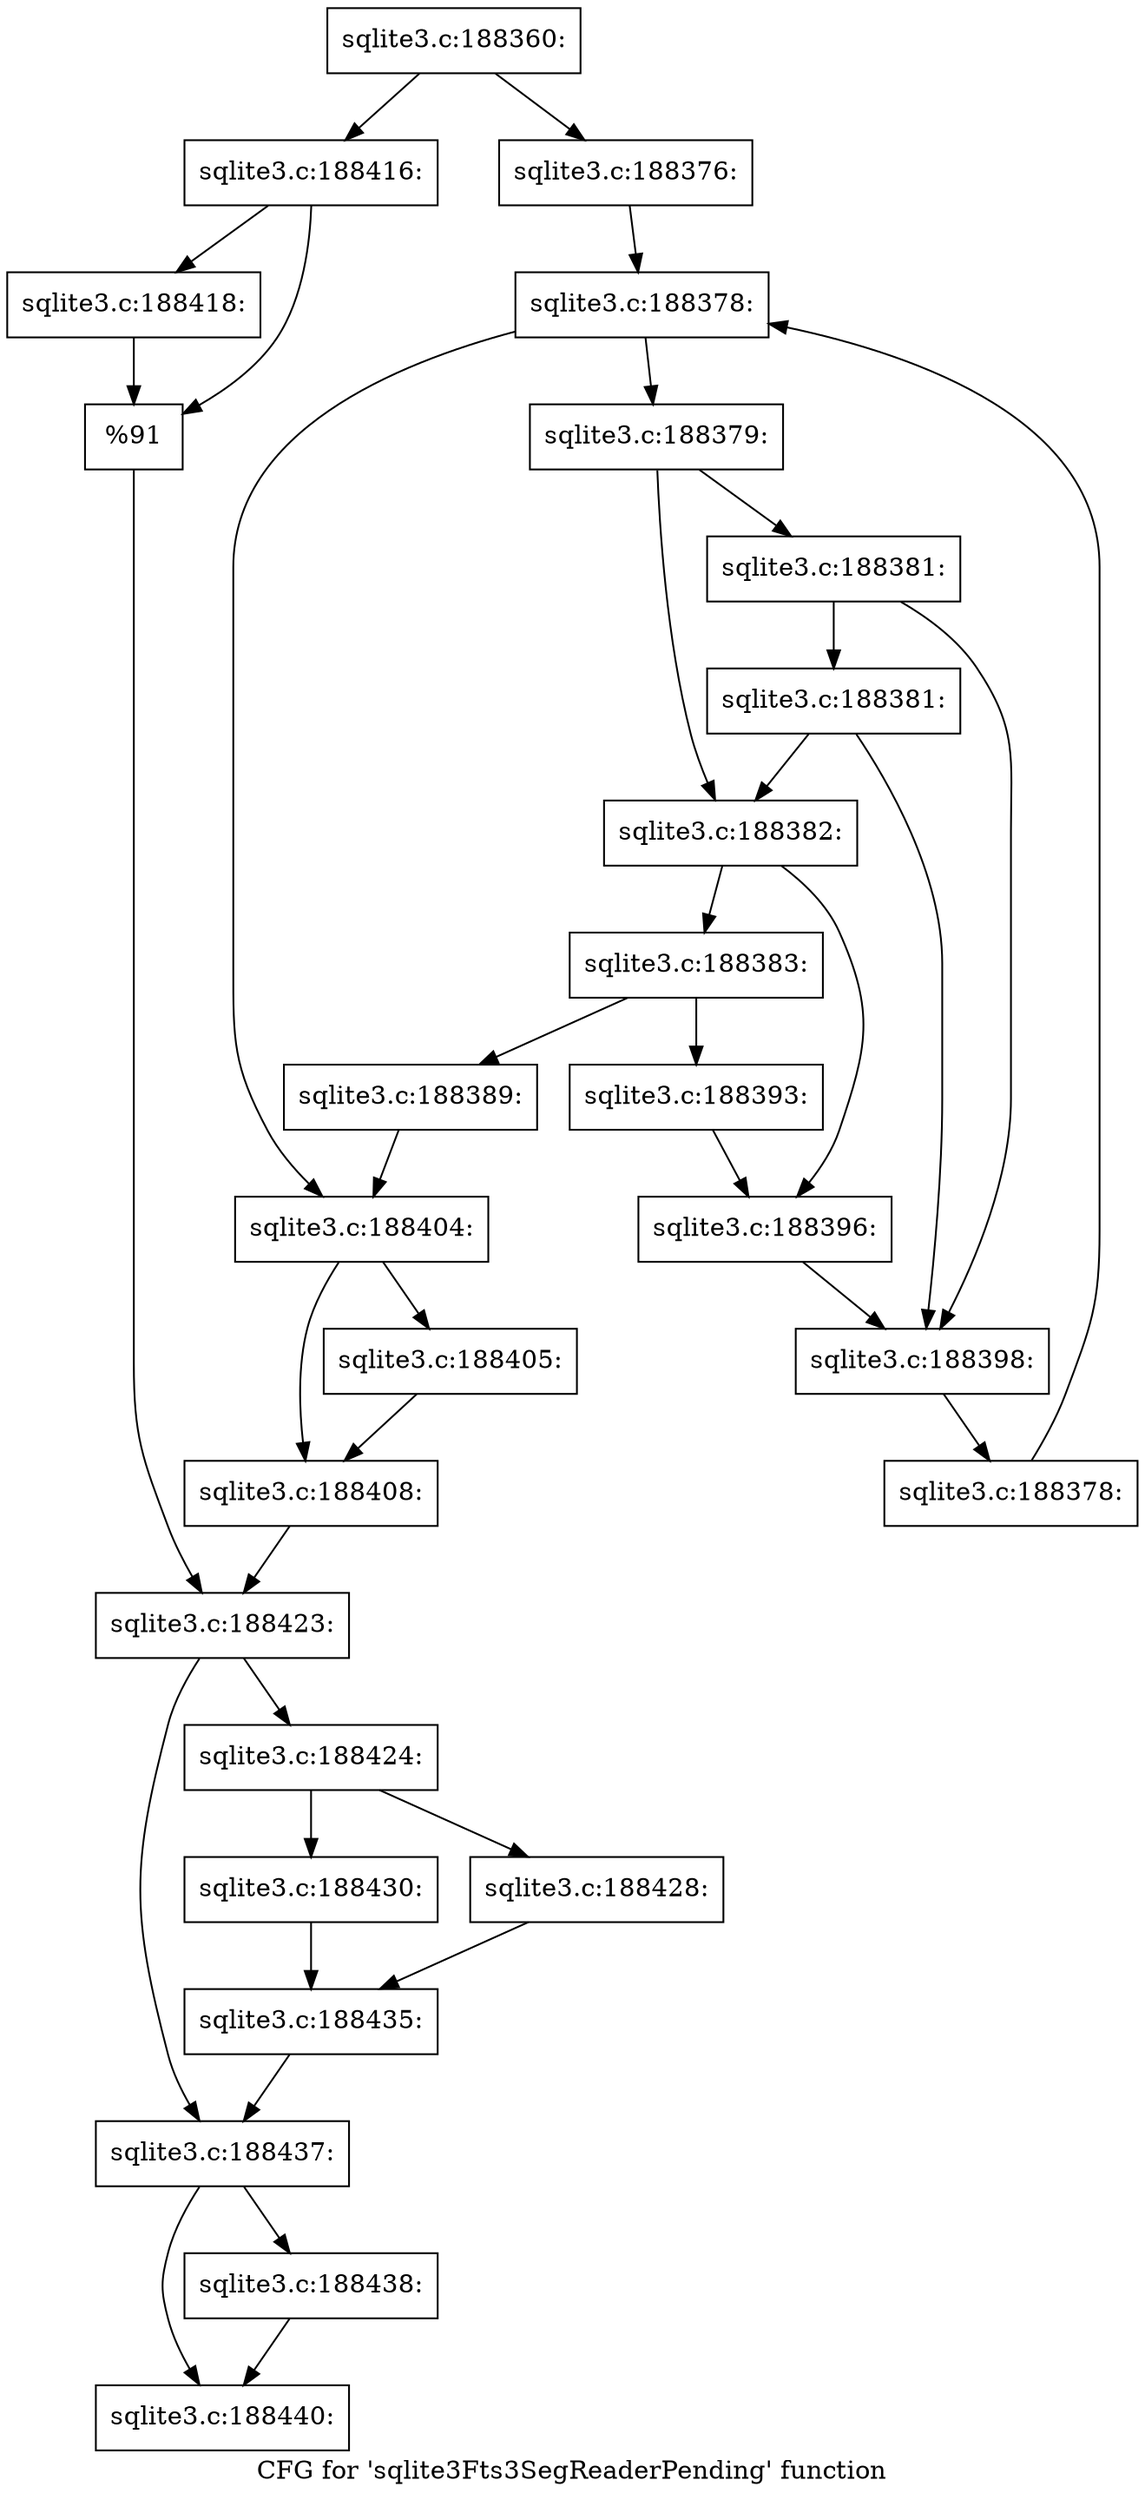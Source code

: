 digraph "CFG for 'sqlite3Fts3SegReaderPending' function" {
	label="CFG for 'sqlite3Fts3SegReaderPending' function";

	Node0x55c0f6b7adb0 [shape=record,label="{sqlite3.c:188360:}"];
	Node0x55c0f6b7adb0 -> Node0x55c0fab1e010;
	Node0x55c0f6b7adb0 -> Node0x55c0fab1e0b0;
	Node0x55c0fab1e010 [shape=record,label="{sqlite3.c:188376:}"];
	Node0x55c0fab1e010 -> Node0x55c0fab1ea80;
	Node0x55c0fab1ea80 [shape=record,label="{sqlite3.c:188378:}"];
	Node0x55c0fab1ea80 -> Node0x55c0fab1eca0;
	Node0x55c0fab1ea80 -> Node0x55c0fab1e730;
	Node0x55c0fab1eca0 [shape=record,label="{sqlite3.c:188379:}"];
	Node0x55c0fab1eca0 -> Node0x55c0fab1faf0;
	Node0x55c0fab1eca0 -> Node0x55c0fab1fb90;
	Node0x55c0fab1fb90 [shape=record,label="{sqlite3.c:188381:}"];
	Node0x55c0fab1fb90 -> Node0x55c0fab1fec0;
	Node0x55c0fab1fb90 -> Node0x55c0fab1fb40;
	Node0x55c0fab1fec0 [shape=record,label="{sqlite3.c:188381:}"];
	Node0x55c0fab1fec0 -> Node0x55c0fab1faf0;
	Node0x55c0fab1fec0 -> Node0x55c0fab1fb40;
	Node0x55c0fab1faf0 [shape=record,label="{sqlite3.c:188382:}"];
	Node0x55c0fab1faf0 -> Node0x55c0fab20800;
	Node0x55c0fab1faf0 -> Node0x55c0fab20850;
	Node0x55c0fab20800 [shape=record,label="{sqlite3.c:188383:}"];
	Node0x55c0fab20800 -> Node0x55c0fab21750;
	Node0x55c0fab20800 -> Node0x55c0fab21700;
	Node0x55c0fab21700 [shape=record,label="{sqlite3.c:188389:}"];
	Node0x55c0fab21700 -> Node0x55c0fab1e730;
	Node0x55c0fab21750 [shape=record,label="{sqlite3.c:188393:}"];
	Node0x55c0fab21750 -> Node0x55c0fab20850;
	Node0x55c0fab20850 [shape=record,label="{sqlite3.c:188396:}"];
	Node0x55c0fab20850 -> Node0x55c0fab1fb40;
	Node0x55c0fab1fb40 [shape=record,label="{sqlite3.c:188398:}"];
	Node0x55c0fab1fb40 -> Node0x55c0fab1ec10;
	Node0x55c0fab1ec10 [shape=record,label="{sqlite3.c:188378:}"];
	Node0x55c0fab1ec10 -> Node0x55c0fab1ea80;
	Node0x55c0fab1e730 [shape=record,label="{sqlite3.c:188404:}"];
	Node0x55c0fab1e730 -> Node0x55c0fab22bb0;
	Node0x55c0fab1e730 -> Node0x55c0fab22c00;
	Node0x55c0fab22bb0 [shape=record,label="{sqlite3.c:188405:}"];
	Node0x55c0fab22bb0 -> Node0x55c0fab22c00;
	Node0x55c0fab22c00 [shape=record,label="{sqlite3.c:188408:}"];
	Node0x55c0fab22c00 -> Node0x55c0fab1e060;
	Node0x55c0fab1e0b0 [shape=record,label="{sqlite3.c:188416:}"];
	Node0x55c0fab1e0b0 -> Node0x55c0f6b6afd0;
	Node0x55c0fab1e0b0 -> Node0x55c0f6cc6ff0;
	Node0x55c0f6b6afd0 [shape=record,label="{sqlite3.c:188418:}"];
	Node0x55c0f6b6afd0 -> Node0x55c0f6cc6ff0;
	Node0x55c0f6cc6ff0 [shape=record,label="{%91}"];
	Node0x55c0f6cc6ff0 -> Node0x55c0fab1e060;
	Node0x55c0fab1e060 [shape=record,label="{sqlite3.c:188423:}"];
	Node0x55c0fab1e060 -> Node0x55c0fab23680;
	Node0x55c0fab1e060 -> Node0x55c0fab247b0;
	Node0x55c0fab23680 [shape=record,label="{sqlite3.c:188424:}"];
	Node0x55c0fab23680 -> Node0x55c0fab25440;
	Node0x55c0fab23680 -> Node0x55c0fab253a0;
	Node0x55c0fab253a0 [shape=record,label="{sqlite3.c:188428:}"];
	Node0x55c0fab253a0 -> Node0x55c0fab253f0;
	Node0x55c0fab25440 [shape=record,label="{sqlite3.c:188430:}"];
	Node0x55c0fab25440 -> Node0x55c0fab253f0;
	Node0x55c0fab253f0 [shape=record,label="{sqlite3.c:188435:}"];
	Node0x55c0fab253f0 -> Node0x55c0fab247b0;
	Node0x55c0fab247b0 [shape=record,label="{sqlite3.c:188437:}"];
	Node0x55c0fab247b0 -> Node0x55c0fab26c40;
	Node0x55c0fab247b0 -> Node0x55c0fab26c90;
	Node0x55c0fab26c40 [shape=record,label="{sqlite3.c:188438:}"];
	Node0x55c0fab26c40 -> Node0x55c0fab26c90;
	Node0x55c0fab26c90 [shape=record,label="{sqlite3.c:188440:}"];
}
